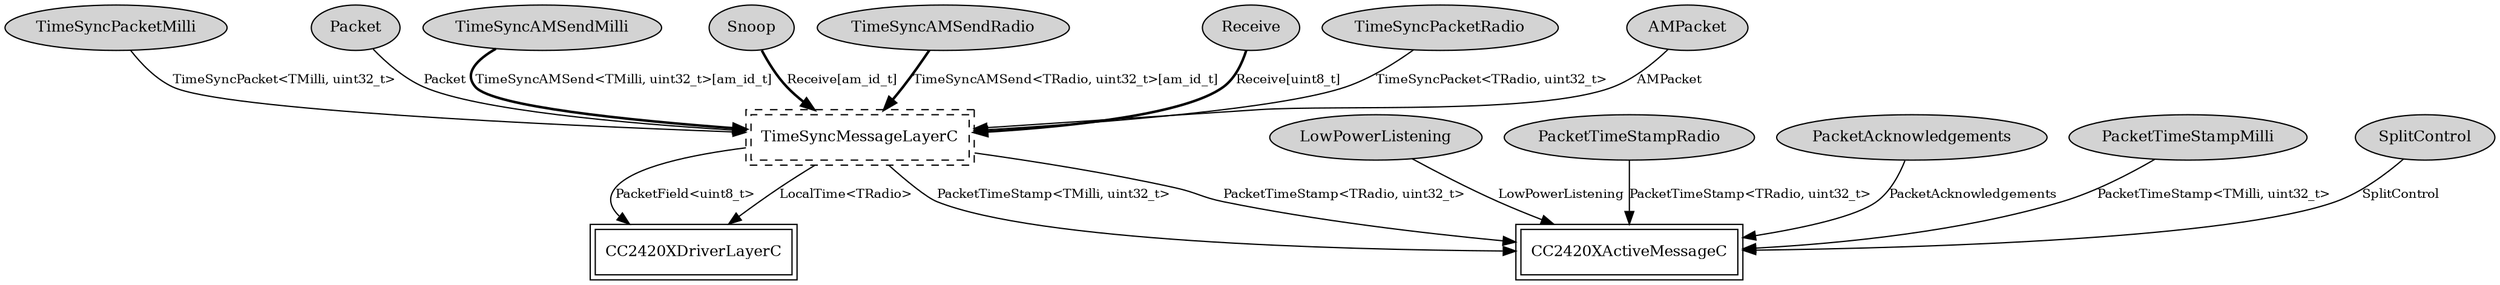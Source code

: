 digraph "tos.chips.cc2420x.CC2420XTimeSyncMessageC" {
  n0x414319e0 [shape=ellipse, style=filled, label="SplitControl", fontsize=12];
  "CC2420XActiveMessageC" [fontsize=12, shape=box,peripheries=2, URL="../chtml/tos.chips.cc2420x.CC2420XActiveMessageC.html"];
  n0x41421d68 [shape=ellipse, style=filled, label="TimeSyncPacketMilli", fontsize=12];
  "CC2420XTimeSyncMessageC.TimeSyncMessageLayerC" [fontsize=12, shape=box,peripheries=2, style=dashed, label="TimeSyncMessageLayerC", URL="../chtml/tos.lib.rfxlink.layers.TimeSyncMessageLayerC.html"];
  n0x4142ecc8 [shape=ellipse, style=filled, label="Packet", fontsize=12];
  "CC2420XTimeSyncMessageC.TimeSyncMessageLayerC" [fontsize=12, shape=box,peripheries=2, style=dashed, label="TimeSyncMessageLayerC", URL="../chtml/tos.lib.rfxlink.layers.TimeSyncMessageLayerC.html"];
  n0x41422310 [shape=ellipse, style=filled, label="TimeSyncAMSendMilli", fontsize=12];
  "CC2420XTimeSyncMessageC.TimeSyncMessageLayerC" [fontsize=12, shape=box,peripheries=2, style=dashed, label="TimeSyncMessageLayerC", URL="../chtml/tos.lib.rfxlink.layers.TimeSyncMessageLayerC.html"];
  n0x4142e970 [shape=ellipse, style=filled, label="Snoop", fontsize=12];
  "CC2420XTimeSyncMessageC.TimeSyncMessageLayerC" [fontsize=12, shape=box,peripheries=2, style=dashed, label="TimeSyncMessageLayerC", URL="../chtml/tos.lib.rfxlink.layers.TimeSyncMessageLayerC.html"];
  n0x4142c6c8 [shape=ellipse, style=filled, label="LowPowerListening", fontsize=12];
  "CC2420XActiveMessageC" [fontsize=12, shape=box,peripheries=2, URL="../chtml/tos.chips.cc2420x.CC2420XActiveMessageC.html"];
  n0x41429ca0 [shape=ellipse, style=filled, label="TimeSyncAMSendRadio", fontsize=12];
  "CC2420XTimeSyncMessageC.TimeSyncMessageLayerC" [fontsize=12, shape=box,peripheries=2, style=dashed, label="TimeSyncMessageLayerC", URL="../chtml/tos.lib.rfxlink.layers.TimeSyncMessageLayerC.html"];
  n0x4142e2d8 [shape=ellipse, style=filled, label="Receive", fontsize=12];
  "CC2420XTimeSyncMessageC.TimeSyncMessageLayerC" [fontsize=12, shape=box,peripheries=2, style=dashed, label="TimeSyncMessageLayerC", URL="../chtml/tos.lib.rfxlink.layers.TimeSyncMessageLayerC.html"];
  n0x414276f8 [shape=ellipse, style=filled, label="TimeSyncPacketRadio", fontsize=12];
  "CC2420XTimeSyncMessageC.TimeSyncMessageLayerC" [fontsize=12, shape=box,peripheries=2, style=dashed, label="TimeSyncMessageLayerC", URL="../chtml/tos.lib.rfxlink.layers.TimeSyncMessageLayerC.html"];
  n0x4142b010 [shape=ellipse, style=filled, label="PacketTimeStampRadio", fontsize=12];
  "CC2420XActiveMessageC" [fontsize=12, shape=box,peripheries=2, URL="../chtml/tos.chips.cc2420x.CC2420XActiveMessageC.html"];
  n0x4142c140 [shape=ellipse, style=filled, label="PacketAcknowledgements", fontsize=12];
  "CC2420XActiveMessageC" [fontsize=12, shape=box,peripheries=2, URL="../chtml/tos.chips.cc2420x.CC2420XActiveMessageC.html"];
  n0x4142d448 [shape=ellipse, style=filled, label="AMPacket", fontsize=12];
  "CC2420XTimeSyncMessageC.TimeSyncMessageLayerC" [fontsize=12, shape=box,peripheries=2, style=dashed, label="TimeSyncMessageLayerC", URL="../chtml/tos.lib.rfxlink.layers.TimeSyncMessageLayerC.html"];
  n0x41425670 [shape=ellipse, style=filled, label="PacketTimeStampMilli", fontsize=12];
  "CC2420XActiveMessageC" [fontsize=12, shape=box,peripheries=2, URL="../chtml/tos.chips.cc2420x.CC2420XActiveMessageC.html"];
  "CC2420XTimeSyncMessageC.TimeSyncMessageLayerC" [fontsize=12, shape=box,peripheries=2, style=dashed, label="TimeSyncMessageLayerC", URL="../chtml/tos.lib.rfxlink.layers.TimeSyncMessageLayerC.html"];
  "CC2420XTimeSyncMessageC.TimeSyncMessageLayerC" [fontsize=12, shape=box,peripheries=2, style=dashed, label="TimeSyncMessageLayerC", URL="../chtml/tos.lib.rfxlink.layers.TimeSyncMessageLayerC.html"];
  "CC2420XTimeSyncMessageC.TimeSyncMessageLayerC" [fontsize=12, shape=box,peripheries=2, style=dashed, label="TimeSyncMessageLayerC", URL="../chtml/tos.lib.rfxlink.layers.TimeSyncMessageLayerC.html"];
  "CC2420XDriverLayerC" [fontsize=12, shape=box,peripheries=2, URL="../chtml/tos.chips.cc2420x.CC2420XDriverLayerC.html"];
  "CC2420XTimeSyncMessageC.TimeSyncMessageLayerC" [fontsize=12, shape=box,peripheries=2, style=dashed, label="TimeSyncMessageLayerC", URL="../chtml/tos.lib.rfxlink.layers.TimeSyncMessageLayerC.html"];
  "CC2420XDriverLayerC" [fontsize=12, shape=box,peripheries=2, URL="../chtml/tos.chips.cc2420x.CC2420XDriverLayerC.html"];
  "n0x414319e0" -> "CC2420XActiveMessageC" [label="SplitControl", URL="../ihtml/tos.interfaces.SplitControl.html", fontsize=10];
  "n0x41421d68" -> "CC2420XTimeSyncMessageC.TimeSyncMessageLayerC" [label="TimeSyncPacket<TMilli, uint32_t>", URL="../ihtml/tos.interfaces.TimeSyncPacket.html", fontsize=10];
  "n0x4142ecc8" -> "CC2420XTimeSyncMessageC.TimeSyncMessageLayerC" [label="Packet", URL="../ihtml/tos.interfaces.Packet.html", fontsize=10];
  "n0x41422310" -> "CC2420XTimeSyncMessageC.TimeSyncMessageLayerC" [label="TimeSyncAMSend<TMilli, uint32_t>[am_id_t]", style=bold, URL="../ihtml/tos.interfaces.TimeSyncAMSend.html", fontsize=10];
  "n0x4142e970" -> "CC2420XTimeSyncMessageC.TimeSyncMessageLayerC" [label="Receive[am_id_t]", style=bold, URL="../ihtml/tos.interfaces.Receive.html", fontsize=10];
  "n0x4142c6c8" -> "CC2420XActiveMessageC" [label="LowPowerListening", URL="../ihtml/tos.interfaces.LowPowerListening.html", fontsize=10];
  "n0x41429ca0" -> "CC2420XTimeSyncMessageC.TimeSyncMessageLayerC" [label="TimeSyncAMSend<TRadio, uint32_t>[am_id_t]", style=bold, URL="../ihtml/tos.interfaces.TimeSyncAMSend.html", fontsize=10];
  "n0x4142e2d8" -> "CC2420XTimeSyncMessageC.TimeSyncMessageLayerC" [label="Receive[uint8_t]", style=bold, URL="../ihtml/tos.interfaces.Receive.html", fontsize=10];
  "n0x414276f8" -> "CC2420XTimeSyncMessageC.TimeSyncMessageLayerC" [label="TimeSyncPacket<TRadio, uint32_t>", URL="../ihtml/tos.interfaces.TimeSyncPacket.html", fontsize=10];
  "n0x4142b010" -> "CC2420XActiveMessageC" [label="PacketTimeStamp<TRadio, uint32_t>", URL="../ihtml/tos.interfaces.PacketTimeStamp.html", fontsize=10];
  "n0x4142c140" -> "CC2420XActiveMessageC" [label="PacketAcknowledgements", URL="../ihtml/tos.interfaces.PacketAcknowledgements.html", fontsize=10];
  "n0x4142d448" -> "CC2420XTimeSyncMessageC.TimeSyncMessageLayerC" [label="AMPacket", URL="../ihtml/tos.interfaces.AMPacket.html", fontsize=10];
  "n0x41425670" -> "CC2420XActiveMessageC" [label="PacketTimeStamp<TMilli, uint32_t>", URL="../ihtml/tos.interfaces.PacketTimeStamp.html", fontsize=10];
  "CC2420XTimeSyncMessageC.TimeSyncMessageLayerC" -> "CC2420XActiveMessageC" [label="PacketTimeStamp<TRadio, uint32_t>", URL="../ihtml/tos.interfaces.PacketTimeStamp.html", fontsize=10];
  "CC2420XTimeSyncMessageC.TimeSyncMessageLayerC" -> "CC2420XActiveMessageC" [label="PacketTimeStamp<TMilli, uint32_t>", URL="../ihtml/tos.interfaces.PacketTimeStamp.html", fontsize=10];
  "CC2420XTimeSyncMessageC.TimeSyncMessageLayerC" -> "CC2420XDriverLayerC" [label="LocalTime<TRadio>", URL="../ihtml/tos.lib.timer.LocalTime.html", fontsize=10];
  "CC2420XTimeSyncMessageC.TimeSyncMessageLayerC" -> "CC2420XDriverLayerC" [label="PacketField<uint8_t>", URL="../ihtml/tos.lib.rfxlink.util.PacketField.html", fontsize=10];
}
